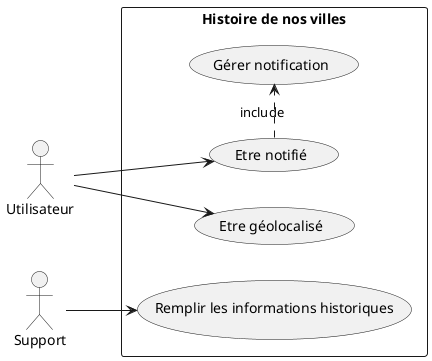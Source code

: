 @startuml Histoire de nos villes
left to right direction
actor Utilisateur as g
actor Support as s

rectangle "Histoire de nos villes" {
  usecase "Etre notifié" as UC1
  (UC1).>(Gérer notification) : include
  usecase "Etre géolocalisé" as UC2
  usecase "Remplir les informations historiques" as UC3

}

g --> UC1
g --> UC2
s --> UC3

@enduml
